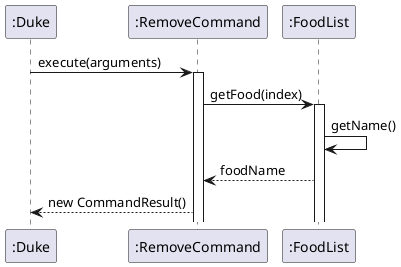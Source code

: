 @startuml
'https://plantuml.com/sequence-diagram

participant ":Duke"
participant ":RemoveCommand"


":Duke" -> ":RemoveCommand" : execute(arguments)
activate ":RemoveCommand"

":RemoveCommand" -> ":FoodList" : getFood(index)
activate ":FoodList"

":FoodList" -> ":FoodList" : getName()

":FoodList" --> ":RemoveCommand" : foodName

":RemoveCommand" --> ":Duke" : new CommandResult()

@enduml